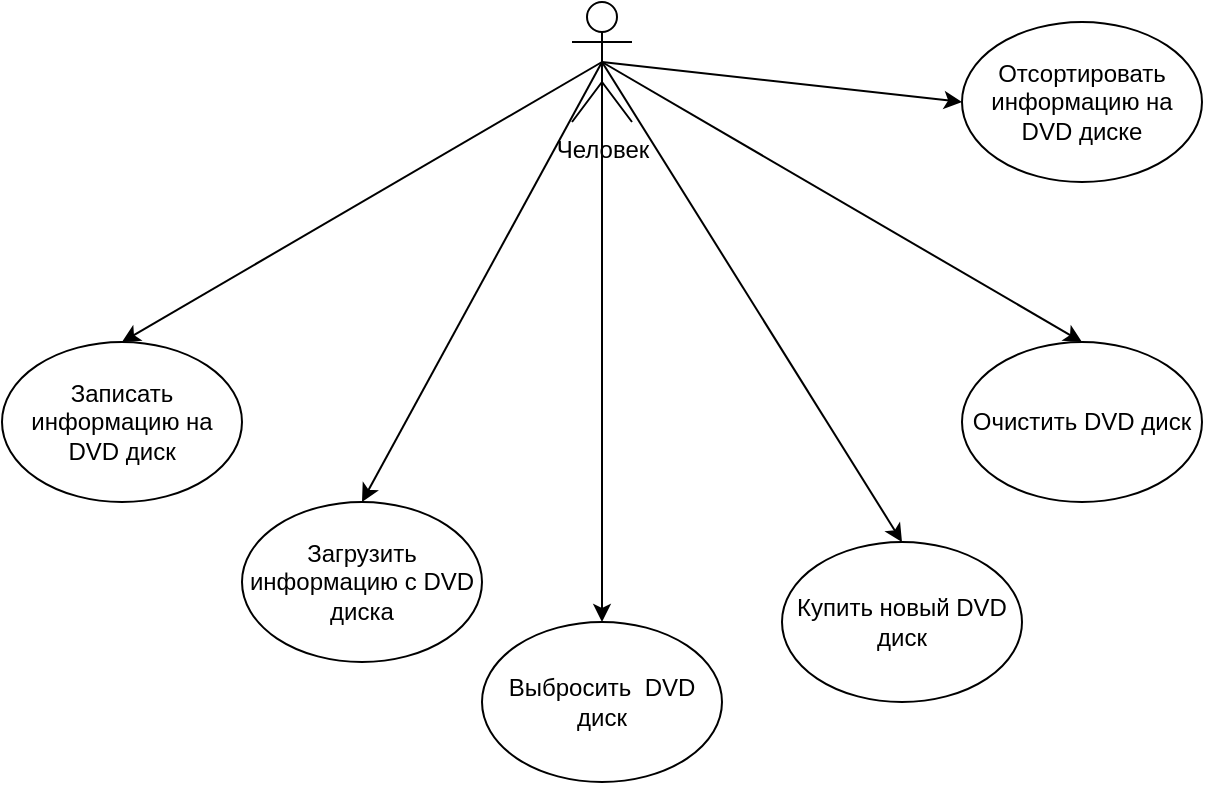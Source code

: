 <mxfile version="21.1.1" type="github">
  <diagram name="Страница 1" id="BAI0ltXMdz_b-thvhpuC">
    <mxGraphModel dx="1434" dy="764" grid="1" gridSize="10" guides="1" tooltips="1" connect="1" arrows="1" fold="1" page="1" pageScale="1" pageWidth="827" pageHeight="1169" math="0" shadow="0">
      <root>
        <mxCell id="0" />
        <mxCell id="1" parent="0" />
        <mxCell id="B2hmwhTim83I7suOaIMB-1" value="Человек&lt;br&gt;" style="shape=umlActor;verticalLabelPosition=bottom;verticalAlign=top;html=1;outlineConnect=0;" parent="1" vertex="1">
          <mxGeometry x="375" y="90" width="30" height="60" as="geometry" />
        </mxCell>
        <mxCell id="B2hmwhTim83I7suOaIMB-7" value="Записать информацию на DVD диск" style="ellipse;whiteSpace=wrap;html=1;" parent="1" vertex="1">
          <mxGeometry x="90" y="260" width="120" height="80" as="geometry" />
        </mxCell>
        <mxCell id="B2hmwhTim83I7suOaIMB-8" value="Загрузить информацию с DVD диска" style="ellipse;whiteSpace=wrap;html=1;" parent="1" vertex="1">
          <mxGeometry x="210" y="340" width="120" height="80" as="geometry" />
        </mxCell>
        <mxCell id="B2hmwhTim83I7suOaIMB-9" value="Выбросить&amp;nbsp; DVD диск" style="ellipse;whiteSpace=wrap;html=1;" parent="1" vertex="1">
          <mxGeometry x="330" y="400" width="120" height="80" as="geometry" />
        </mxCell>
        <mxCell id="B2hmwhTim83I7suOaIMB-10" value="Очистить DVD диск" style="ellipse;whiteSpace=wrap;html=1;" parent="1" vertex="1">
          <mxGeometry x="570" y="260" width="120" height="80" as="geometry" />
        </mxCell>
        <mxCell id="B2hmwhTim83I7suOaIMB-11" value="Отсортировать информацию на DVD диске" style="ellipse;whiteSpace=wrap;html=1;" parent="1" vertex="1">
          <mxGeometry x="570" y="100" width="120" height="80" as="geometry" />
        </mxCell>
        <mxCell id="B2hmwhTim83I7suOaIMB-12" value="" style="endArrow=classic;html=1;rounded=0;entryX=0.5;entryY=0;entryDx=0;entryDy=0;exitX=0.5;exitY=0.5;exitDx=0;exitDy=0;exitPerimeter=0;" parent="1" source="B2hmwhTim83I7suOaIMB-1" target="B2hmwhTim83I7suOaIMB-7" edge="1">
          <mxGeometry width="50" height="50" relative="1" as="geometry">
            <mxPoint x="360" y="330" as="sourcePoint" />
            <mxPoint x="410" y="280" as="targetPoint" />
          </mxGeometry>
        </mxCell>
        <mxCell id="B2hmwhTim83I7suOaIMB-14" value="Купить новый DVD диск" style="ellipse;whiteSpace=wrap;html=1;" parent="1" vertex="1">
          <mxGeometry x="480" y="360" width="120" height="80" as="geometry" />
        </mxCell>
        <mxCell id="B2hmwhTim83I7suOaIMB-15" value="" style="endArrow=classic;html=1;rounded=0;exitX=0.5;exitY=0.5;exitDx=0;exitDy=0;exitPerimeter=0;entryX=0.5;entryY=0;entryDx=0;entryDy=0;" parent="1" source="B2hmwhTim83I7suOaIMB-1" target="B2hmwhTim83I7suOaIMB-8" edge="1">
          <mxGeometry width="50" height="50" relative="1" as="geometry">
            <mxPoint x="360" y="280" as="sourcePoint" />
            <mxPoint x="410" y="230" as="targetPoint" />
          </mxGeometry>
        </mxCell>
        <mxCell id="B2hmwhTim83I7suOaIMB-17" value="" style="endArrow=classic;html=1;rounded=0;exitX=0.5;exitY=0.5;exitDx=0;exitDy=0;exitPerimeter=0;entryX=0.5;entryY=0;entryDx=0;entryDy=0;" parent="1" source="B2hmwhTim83I7suOaIMB-1" target="B2hmwhTim83I7suOaIMB-9" edge="1">
          <mxGeometry width="50" height="50" relative="1" as="geometry">
            <mxPoint x="360" y="280" as="sourcePoint" />
            <mxPoint x="410" y="230" as="targetPoint" />
          </mxGeometry>
        </mxCell>
        <mxCell id="B2hmwhTim83I7suOaIMB-18" value="" style="endArrow=classic;html=1;rounded=0;entryX=0.5;entryY=0;entryDx=0;entryDy=0;exitX=0.5;exitY=0.5;exitDx=0;exitDy=0;exitPerimeter=0;" parent="1" source="B2hmwhTim83I7suOaIMB-1" target="B2hmwhTim83I7suOaIMB-10" edge="1">
          <mxGeometry width="50" height="50" relative="1" as="geometry">
            <mxPoint x="440" y="300" as="sourcePoint" />
            <mxPoint x="490" y="250" as="targetPoint" />
          </mxGeometry>
        </mxCell>
        <mxCell id="B2hmwhTim83I7suOaIMB-19" value="" style="endArrow=classic;html=1;rounded=0;entryX=0.5;entryY=0;entryDx=0;entryDy=0;" parent="1" target="B2hmwhTim83I7suOaIMB-14" edge="1">
          <mxGeometry width="50" height="50" relative="1" as="geometry">
            <mxPoint x="390" y="120" as="sourcePoint" />
            <mxPoint x="640" y="270" as="targetPoint" />
          </mxGeometry>
        </mxCell>
        <mxCell id="B2hmwhTim83I7suOaIMB-20" value="" style="endArrow=classic;html=1;rounded=0;entryX=0;entryY=0.5;entryDx=0;entryDy=0;" parent="1" target="B2hmwhTim83I7suOaIMB-11" edge="1">
          <mxGeometry width="50" height="50" relative="1" as="geometry">
            <mxPoint x="390" y="120" as="sourcePoint" />
            <mxPoint x="640" y="270" as="targetPoint" />
          </mxGeometry>
        </mxCell>
      </root>
    </mxGraphModel>
  </diagram>
</mxfile>
